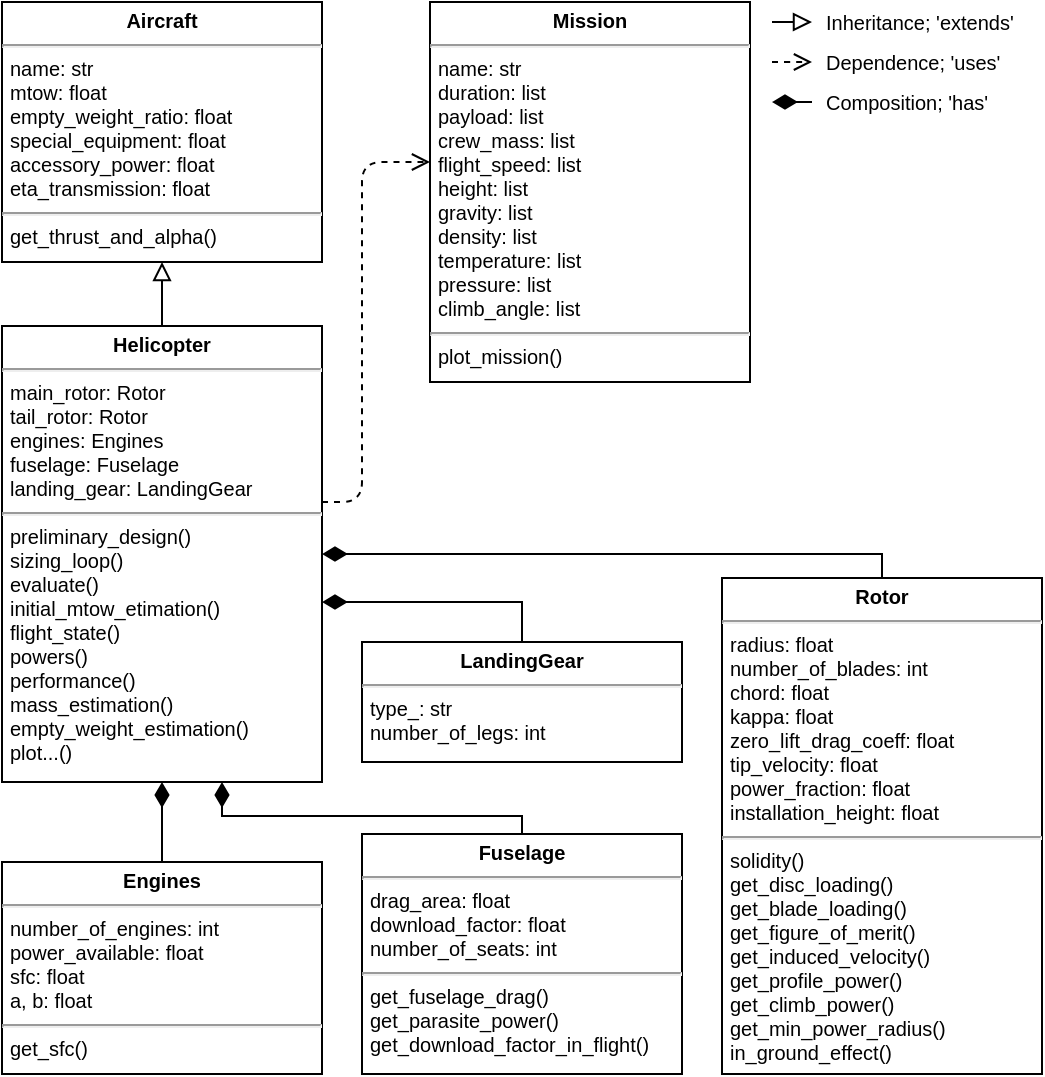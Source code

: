 <mxfile version="17.4.2" type="device"><diagram id="zzfLp2Pfvo_PrpSllrfE" name="Seite-1"><mxGraphModel dx="865" dy="534" grid="1" gridSize="10" guides="1" tooltips="1" connect="1" arrows="1" fold="1" page="1" pageScale="1" pageWidth="827" pageHeight="1169" math="0" shadow="0"><root><mxCell id="0"/><mxCell id="1" parent="0"/><mxCell id="nIn6ZC3m-3GaAJ_v_pof-15" style="edgeStyle=orthogonalEdgeStyle;rounded=0;orthogonalLoop=1;jettySize=auto;html=1;fontSize=10;endArrow=block;endFill=0;shadow=0;sketch=0;endSize=7;" parent="1" source="nIn6ZC3m-3GaAJ_v_pof-14" target="nIn6ZC3m-3GaAJ_v_pof-22" edge="1"><mxGeometry relative="1" as="geometry"><mxPoint x="220.0" y="225" as="targetPoint"/><Array as="points"><mxPoint x="120" y="240"/><mxPoint x="120" y="240"/></Array></mxGeometry></mxCell><mxCell id="nIn6ZC3m-3GaAJ_v_pof-30" style="edgeStyle=orthogonalEdgeStyle;curved=0;rounded=1;sketch=0;orthogonalLoop=1;jettySize=auto;html=1;dashed=1;endArrow=open;endFill=0;shadow=0;endSize=7;" parent="1" source="nIn6ZC3m-3GaAJ_v_pof-14" target="nIn6ZC3m-3GaAJ_v_pof-29" edge="1"><mxGeometry relative="1" as="geometry"><Array as="points"><mxPoint x="220" y="330"/><mxPoint x="220" y="160"/></Array></mxGeometry></mxCell><mxCell id="nIn6ZC3m-3GaAJ_v_pof-14" value="&lt;p style=&quot;margin: 4px 0px 0px ; text-align: center ; font-size: 10px&quot;&gt;&lt;b style=&quot;font-size: 10px&quot;&gt;Helicopter&lt;/b&gt;&lt;/p&gt;&lt;hr style=&quot;font-size: 10px&quot;&gt;&lt;p style=&quot;margin: 0px 0px 0px 4px ; font-size: 10px&quot;&gt;main_rotor: Rotor&lt;/p&gt;&lt;p style=&quot;margin: 0px 0px 0px 4px ; font-size: 10px&quot;&gt;tail_rotor: Rotor&lt;/p&gt;&lt;p style=&quot;margin: 0px 0px 0px 4px ; font-size: 10px&quot;&gt;engines: Engines&lt;/p&gt;&lt;p style=&quot;margin: 0px 0px 0px 4px ; font-size: 10px&quot;&gt;fuselage: Fuselage&lt;/p&gt;&lt;p style=&quot;margin: 0px 0px 0px 4px ; font-size: 10px&quot;&gt;landing_gear: LandingGear&lt;/p&gt;&lt;hr style=&quot;font-size: 10px&quot;&gt;&lt;p style=&quot;margin: 0px 0px 0px 4px ; font-size: 10px&quot;&gt;preliminary_design()&lt;/p&gt;&lt;p style=&quot;margin: 0px 0px 0px 4px ; font-size: 10px&quot;&gt;sizing_loop()&lt;br&gt;evaluate()&lt;/p&gt;&lt;p style=&quot;margin: 0px 0px 0px 4px ; font-size: 10px&quot;&gt;initial_mtow_etimation()&lt;/p&gt;&lt;p style=&quot;margin: 0px 0px 0px 4px ; font-size: 10px&quot;&gt;&lt;span&gt;flight_state()&lt;/span&gt;&lt;br&gt;&lt;/p&gt;&lt;p style=&quot;margin: 0px 0px 0px 4px ; font-size: 10px&quot;&gt;powers()&lt;/p&gt;&lt;p style=&quot;margin: 0px 0px 0px 4px ; font-size: 10px&quot;&gt;performance()&lt;/p&gt;&lt;p style=&quot;margin: 0px 0px 0px 4px ; font-size: 10px&quot;&gt;mass_estimation()&lt;/p&gt;&lt;p style=&quot;margin: 0px 0px 0px 4px ; font-size: 10px&quot;&gt;empty_weight_estimation()&lt;/p&gt;&lt;p style=&quot;margin: 0px 0px 0px 4px ; font-size: 10px&quot;&gt;plot...&lt;span&gt;()&lt;/span&gt;&lt;/p&gt;" style="verticalAlign=top;align=left;overflow=fill;fontSize=10;fontFamily=Helvetica;html=1;shadow=0;sketch=0;" parent="1" vertex="1"><mxGeometry x="40" y="242" width="160" height="228" as="geometry"/></mxCell><mxCell id="nIn6ZC3m-3GaAJ_v_pof-22" value="&lt;p style=&quot;margin: 4px 0px 0px ; text-align: center ; font-size: 10px&quot;&gt;&lt;b style=&quot;font-size: 10px&quot;&gt;Aircraft&lt;/b&gt;&lt;/p&gt;&lt;hr style=&quot;font-size: 10px&quot;&gt;&lt;p style=&quot;margin: 0px 0px 0px 4px ; font-size: 10px&quot;&gt;name: str&lt;/p&gt;&lt;p style=&quot;margin: 0px 0px 0px 4px ; font-size: 10px&quot;&gt;mtow: float&lt;/p&gt;&lt;p style=&quot;margin: 0px 0px 0px 4px ; font-size: 10px&quot;&gt;empty_weight_ratio: float&lt;/p&gt;&lt;p style=&quot;margin: 0px 0px 0px 4px ; font-size: 10px&quot;&gt;special_equipment: float&lt;br&gt;&lt;span&gt;accessory_power: float&lt;/span&gt;&lt;br&gt;&lt;/p&gt;&lt;p style=&quot;margin: 0px 0px 0px 4px ; font-size: 10px&quot;&gt;eta_transmission: float&lt;/p&gt;&lt;hr&gt;&lt;p style=&quot;margin: 0px 0px 0px 4px&quot;&gt;&lt;span&gt;get_thrust_and_alpha()&lt;/span&gt;&lt;br&gt;&lt;/p&gt;&lt;p style=&quot;margin: 0px 0px 0px 4px ; font-size: 10px&quot;&gt;&lt;br&gt;&lt;/p&gt;" style="verticalAlign=top;align=left;overflow=fill;fontSize=10;fontFamily=Helvetica;html=1;shadow=0;sketch=0;" parent="1" vertex="1"><mxGeometry x="40" y="80" width="160" height="130" as="geometry"/></mxCell><mxCell id="nIn6ZC3m-3GaAJ_v_pof-24" style="edgeStyle=orthogonalEdgeStyle;rounded=0;sketch=0;orthogonalLoop=1;jettySize=auto;html=1;shadow=0;fontSize=10;endArrow=diamondThin;endFill=1;endSize=10;" parent="1" source="nIn6ZC3m-3GaAJ_v_pof-23" target="nIn6ZC3m-3GaAJ_v_pof-14" edge="1"><mxGeometry relative="1" as="geometry"><Array as="points"><mxPoint x="480" y="356"/></Array><mxPoint x="370" y="330" as="sourcePoint"/></mxGeometry></mxCell><mxCell id="nIn6ZC3m-3GaAJ_v_pof-23" value="&lt;p style=&quot;margin: 4px 0px 0px ; text-align: center ; font-size: 10px&quot;&gt;&lt;b style=&quot;font-size: 10px&quot;&gt;Rotor&lt;/b&gt;&lt;/p&gt;&lt;hr style=&quot;font-size: 10px&quot;&gt;&lt;p style=&quot;margin: 0px 0px 0px 4px ; font-size: 10px&quot;&gt;radius: float&lt;/p&gt;&lt;p style=&quot;margin: 0px 0px 0px 4px ; font-size: 10px&quot;&gt;number_of_blades: int&lt;/p&gt;&lt;p style=&quot;margin: 0px 0px 0px 4px ; font-size: 10px&quot;&gt;chord: float&lt;/p&gt;&lt;p style=&quot;margin: 0px 0px 0px 4px ; font-size: 10px&quot;&gt;kappa: float&lt;/p&gt;&lt;p style=&quot;margin: 0px 0px 0px 4px ; font-size: 10px&quot;&gt;zero_lift_drag_coeff: float&lt;/p&gt;&lt;p style=&quot;margin: 0px 0px 0px 4px ; font-size: 10px&quot;&gt;tip_velocity: float&lt;/p&gt;&lt;p style=&quot;margin: 0px 0px 0px 4px ; font-size: 10px&quot;&gt;power_fraction: float&lt;/p&gt;&lt;p style=&quot;margin: 0px 0px 0px 4px ; font-size: 10px&quot;&gt;installation_height: float&lt;/p&gt;&lt;hr style=&quot;font-size: 10px&quot;&gt;&lt;p style=&quot;margin: 0px 0px 0px 4px ; font-size: 10px&quot;&gt;solidity()&lt;/p&gt;&lt;p style=&quot;margin: 0px 0px 0px 4px ; font-size: 10px&quot;&gt;get_disc_loading()&lt;/p&gt;&lt;p style=&quot;margin: 0px 0px 0px 4px ; font-size: 10px&quot;&gt;get_blade_loading()&lt;br&gt;&lt;/p&gt;&lt;p style=&quot;margin: 0px 0px 0px 4px ; font-size: 10px&quot;&gt;get_figure_of_merit()&lt;/p&gt;&lt;p style=&quot;margin: 0px 0px 0px 4px ; font-size: 10px&quot;&gt;get_induced_velocity()&lt;/p&gt;&lt;p style=&quot;margin: 0px 0px 0px 4px ; font-size: 10px&quot;&gt;get_profile_power()&lt;br&gt;get_climb_power()&lt;/p&gt;&lt;p style=&quot;margin: 0px 0px 0px 4px ; font-size: 10px&quot;&gt;get_min_power_radius()&lt;/p&gt;&lt;p style=&quot;margin: 0px 0px 0px 4px ; font-size: 10px&quot;&gt;in_ground_effect()&lt;br&gt;&lt;/p&gt;" style="verticalAlign=top;align=left;overflow=fill;fontSize=10;fontFamily=Helvetica;html=1;shadow=0;sketch=0;" parent="1" vertex="1"><mxGeometry x="400" y="368" width="160" height="248" as="geometry"/></mxCell><mxCell id="nIn6ZC3m-3GaAJ_v_pof-29" value="&lt;p style=&quot;margin: 4px 0px 0px ; text-align: center ; font-size: 10px&quot;&gt;&lt;b style=&quot;font-size: 10px&quot;&gt;Mission&lt;/b&gt;&lt;/p&gt;&lt;hr style=&quot;font-size: 10px&quot;&gt;&lt;p style=&quot;margin: 0px 0px 0px 4px ; font-size: 10px&quot;&gt;&lt;span&gt;name: str&lt;/span&gt;&lt;br&gt;&lt;/p&gt;&lt;p style=&quot;margin: 0px 0px 0px 4px ; font-size: 10px&quot;&gt;&lt;span&gt;duration: list&lt;/span&gt;&lt;br&gt;&lt;/p&gt;&lt;p style=&quot;margin: 0px 0px 0px 4px ; font-size: 10px&quot;&gt;&lt;span&gt;payload: list&amp;nbsp;&lt;/span&gt;&lt;/p&gt;&lt;p style=&quot;margin: 0px 0px 0px 4px ; font-size: 10px&quot;&gt;&lt;span&gt;crew_mass: list&lt;/span&gt;&lt;/p&gt;&lt;p style=&quot;margin: 0px 0px 0px 4px ; font-size: 10px&quot;&gt;&lt;span&gt;flight_speed: list&lt;/span&gt;&lt;/p&gt;&lt;p style=&quot;margin: 0px 0px 0px 4px ; font-size: 10px&quot;&gt;&lt;span&gt;height: list&lt;/span&gt;&lt;/p&gt;&lt;p style=&quot;margin: 0px 0px 0px 4px ; font-size: 10px&quot;&gt;&lt;span&gt;gravity: list&lt;/span&gt;&lt;/p&gt;&lt;p style=&quot;margin: 0px 0px 0px 4px ; font-size: 10px&quot;&gt;&lt;span&gt;density: list&lt;/span&gt;&lt;/p&gt;&lt;p style=&quot;margin: 0px 0px 0px 4px ; font-size: 10px&quot;&gt;&lt;span&gt;temperature: list&lt;/span&gt;&lt;/p&gt;&lt;p style=&quot;margin: 0px 0px 0px 4px ; font-size: 10px&quot;&gt;&lt;span&gt;pressure: list&lt;/span&gt;&lt;/p&gt;&lt;p style=&quot;margin: 0px 0px 0px 4px ; font-size: 10px&quot;&gt;&lt;span&gt;climb_angle: list&lt;/span&gt;&lt;span&gt;&lt;br&gt;&lt;/span&gt;&lt;/p&gt;&lt;hr style=&quot;font-size: 10px&quot;&gt;&lt;p style=&quot;margin: 0px 0px 0px 4px ; font-size: 10px&quot;&gt;&lt;span&gt;plot_mission()&lt;/span&gt;&lt;br&gt;&lt;/p&gt;&lt;p style=&quot;margin: 0px 0px 0px 4px ; font-size: 10px&quot;&gt;&lt;br&gt;&lt;/p&gt;" style="verticalAlign=top;align=left;overflow=fill;fontSize=10;fontFamily=Helvetica;html=1;shadow=0;sketch=0;" parent="1" vertex="1"><mxGeometry x="254" y="80" width="160" height="190" as="geometry"/></mxCell><mxCell id="nIn6ZC3m-3GaAJ_v_pof-33" style="edgeStyle=orthogonalEdgeStyle;rounded=0;orthogonalLoop=1;jettySize=auto;html=1;fontSize=10;endArrow=block;endFill=0;shadow=0;sketch=0;endSize=7;" parent="1" edge="1"><mxGeometry relative="1" as="geometry"><mxPoint x="425" y="90" as="sourcePoint"/><mxPoint x="445" y="90" as="targetPoint"/><Array as="points"><mxPoint x="425" y="90"/><mxPoint x="425" y="90"/></Array></mxGeometry></mxCell><mxCell id="nIn6ZC3m-3GaAJ_v_pof-34" value="Inheritance; 'extends'" style="text;html=1;align=left;verticalAlign=middle;resizable=0;points=[];autosize=1;strokeColor=none;fillColor=none;fontSize=10;" parent="1" vertex="1"><mxGeometry x="450" y="80" width="110" height="20" as="geometry"/></mxCell><mxCell id="nIn6ZC3m-3GaAJ_v_pof-35" style="edgeStyle=orthogonalEdgeStyle;curved=0;rounded=1;sketch=0;orthogonalLoop=1;jettySize=auto;html=1;dashed=1;endArrow=open;endFill=0;shadow=0;endSize=7;" parent="1" edge="1"><mxGeometry relative="1" as="geometry"><mxPoint x="425" y="110" as="sourcePoint"/><mxPoint x="445" y="110" as="targetPoint"/><Array as="points"><mxPoint x="440" y="110"/></Array></mxGeometry></mxCell><mxCell id="nIn6ZC3m-3GaAJ_v_pof-36" value="Dependence; 'uses'" style="text;html=1;align=left;verticalAlign=middle;resizable=0;points=[];autosize=1;strokeColor=none;fillColor=none;fontSize=10;" parent="1" vertex="1"><mxGeometry x="450" y="100" width="100" height="20" as="geometry"/></mxCell><mxCell id="nIn6ZC3m-3GaAJ_v_pof-68" style="edgeStyle=orthogonalEdgeStyle;rounded=0;orthogonalLoop=1;jettySize=auto;html=1;fontSize=10;endArrow=diamondThin;endFill=1;shadow=0;sketch=0;endSize=10;" parent="1" edge="1"><mxGeometry relative="1" as="geometry"><mxPoint x="445" y="130" as="sourcePoint"/><mxPoint x="425" y="130" as="targetPoint"/><Array as="points"><mxPoint x="445" y="130"/><mxPoint x="445" y="130"/></Array></mxGeometry></mxCell><mxCell id="nIn6ZC3m-3GaAJ_v_pof-69" value="Composition; 'has'" style="text;html=1;align=left;verticalAlign=middle;resizable=0;points=[];autosize=1;strokeColor=none;fillColor=none;fontSize=10;" parent="1" vertex="1"><mxGeometry x="450" y="120" width="100" height="20" as="geometry"/></mxCell><mxCell id="5hRtE-ERJVv0ELZSNPhQ-1" value="&lt;p style=&quot;margin: 4px 0px 0px ; text-align: center ; font-size: 10px&quot;&gt;&lt;b style=&quot;font-size: 10px&quot;&gt;Engines&lt;/b&gt;&lt;/p&gt;&lt;hr style=&quot;font-size: 10px&quot;&gt;&lt;p style=&quot;margin: 0px 0px 0px 4px ; font-size: 10px&quot;&gt;number_of_engines: int&lt;/p&gt;&lt;p style=&quot;margin: 0px 0px 0px 4px ; font-size: 10px&quot;&gt;power_available: float&lt;/p&gt;&lt;p style=&quot;margin: 0px 0px 0px 4px ; font-size: 10px&quot;&gt;sfc: float&lt;/p&gt;&lt;p style=&quot;margin: 0px 0px 0px 4px ; font-size: 10px&quot;&gt;a, b: float&lt;/p&gt;&lt;hr style=&quot;font-size: 10px&quot;&gt;&lt;p style=&quot;margin: 0px 0px 0px 4px ; font-size: 10px&quot;&gt;get_sfc()&lt;/p&gt;" style="verticalAlign=top;align=left;overflow=fill;fontSize=10;fontFamily=Helvetica;html=1;shadow=0;sketch=0;" parent="1" vertex="1"><mxGeometry x="40" y="510" width="160" height="106" as="geometry"/></mxCell><mxCell id="5hRtE-ERJVv0ELZSNPhQ-2" style="edgeStyle=orthogonalEdgeStyle;rounded=0;sketch=0;orthogonalLoop=1;jettySize=auto;html=1;shadow=0;fontSize=10;endArrow=diamondThin;endFill=1;endSize=10;" parent="1" source="5hRtE-ERJVv0ELZSNPhQ-1" target="nIn6ZC3m-3GaAJ_v_pof-14" edge="1"><mxGeometry relative="1" as="geometry"><Array as="points"><mxPoint x="120" y="500"/><mxPoint x="120" y="500"/></Array><mxPoint x="500" y="130" as="sourcePoint"/><mxPoint x="444" y="130" as="targetPoint"/></mxGeometry></mxCell><mxCell id="rFjdTTfqG0f37872H1X5-1" value="&lt;p style=&quot;margin: 4px 0px 0px ; text-align: center ; font-size: 10px&quot;&gt;&lt;b style=&quot;font-size: 10px&quot;&gt;Fuselage&lt;/b&gt;&lt;/p&gt;&lt;hr style=&quot;font-size: 10px&quot;&gt;&lt;p style=&quot;margin: 0px 0px 0px 4px ; font-size: 10px&quot;&gt;drag_area: float&lt;br&gt;&lt;/p&gt;&lt;p style=&quot;margin: 0px 0px 0px 4px ; font-size: 10px&quot;&gt;download_factor: float&lt;br&gt;&lt;/p&gt;&lt;p style=&quot;margin: 0px 0px 0px 4px ; font-size: 10px&quot;&gt;number_of_seats: int&lt;br&gt;&lt;/p&gt;&lt;hr style=&quot;font-size: 10px&quot;&gt;&lt;p style=&quot;margin: 0px 0px 0px 4px&quot;&gt;get_fuselage_drag()&lt;br&gt;&lt;/p&gt;&lt;p style=&quot;margin: 0px 0px 0px 4px&quot;&gt;get_parasite_power()&lt;/p&gt;&lt;p style=&quot;margin: 0px 0px 0px 4px&quot;&gt;get_download_factor_in_flight()&lt;br&gt;&lt;/p&gt;&lt;p style=&quot;margin: 0px 0px 0px 4px&quot;&gt;&lt;br&gt;&lt;/p&gt;" style="verticalAlign=top;align=left;overflow=fill;fontSize=10;fontFamily=Helvetica;html=1;shadow=0;sketch=0;" vertex="1" parent="1"><mxGeometry x="220" y="496" width="160" height="120" as="geometry"/></mxCell><mxCell id="rFjdTTfqG0f37872H1X5-4" value="&lt;p style=&quot;margin: 4px 0px 0px ; text-align: center ; font-size: 10px&quot;&gt;&lt;b style=&quot;font-size: 10px&quot;&gt;LandingGear&lt;/b&gt;&lt;/p&gt;&lt;hr style=&quot;font-size: 10px&quot;&gt;&lt;p style=&quot;margin: 0px 0px 0px 4px&quot;&gt;type_: str&lt;br&gt;number_of_legs: int&lt;/p&gt;&lt;p style=&quot;margin: 0px 0px 0px 4px ; font-size: 10px&quot;&gt;&lt;br&gt;&lt;/p&gt;" style="verticalAlign=top;align=left;overflow=fill;fontSize=10;fontFamily=Helvetica;html=1;shadow=0;sketch=0;" vertex="1" parent="1"><mxGeometry x="220" y="400" width="160" height="60" as="geometry"/></mxCell><mxCell id="rFjdTTfqG0f37872H1X5-6" style="edgeStyle=orthogonalEdgeStyle;rounded=0;sketch=0;orthogonalLoop=1;jettySize=auto;html=1;shadow=0;fontSize=10;endArrow=diamondThin;endFill=1;endSize=10;" edge="1" parent="1" source="rFjdTTfqG0f37872H1X5-4" target="nIn6ZC3m-3GaAJ_v_pof-14"><mxGeometry relative="1" as="geometry"><Array as="points"><mxPoint x="300" y="380"/></Array><mxPoint x="490" y="378" as="sourcePoint"/><mxPoint x="210" y="366" as="targetPoint"/></mxGeometry></mxCell><mxCell id="rFjdTTfqG0f37872H1X5-7" style="edgeStyle=orthogonalEdgeStyle;rounded=0;sketch=0;orthogonalLoop=1;jettySize=auto;html=1;shadow=0;fontSize=10;endArrow=diamondThin;endFill=1;endSize=10;" edge="1" parent="1" source="rFjdTTfqG0f37872H1X5-1" target="nIn6ZC3m-3GaAJ_v_pof-14"><mxGeometry relative="1" as="geometry"><Array as="points"><mxPoint x="300" y="487"/><mxPoint x="150" y="487"/></Array><mxPoint x="130" y="520" as="sourcePoint"/><mxPoint x="130" y="480" as="targetPoint"/></mxGeometry></mxCell></root></mxGraphModel></diagram></mxfile>